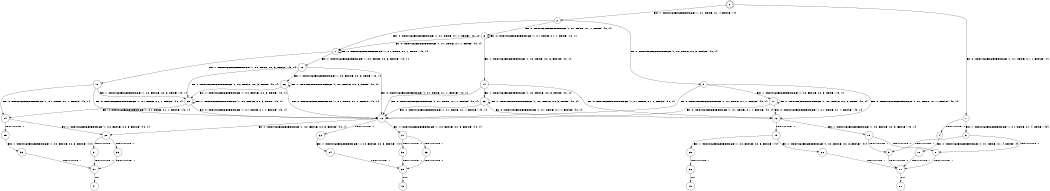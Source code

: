 digraph BCG {
size = "7, 10.5";
center = TRUE;
node [shape = circle];
0 [peripheries = 2];
0 -> 1 [label = "EX !0 !ATOMIC_EXCH_BRANCH (1, +1, TRUE, +1, 1, FALSE) !{}"];
0 -> 2 [label = "EX !1 !ATOMIC_EXCH_BRANCH (1, +1, TRUE, +1, 4, FALSE) !{}"];
1 -> 3 [label = "EX !1 !ATOMIC_EXCH_BRANCH (1, +1, TRUE, +1, 4, TRUE) !{0}"];
1 -> 4 [label = "TERMINATE !0"];
2 -> 5 [label = "EX !1 !ATOMIC_EXCH_BRANCH (1, +0, TRUE, +0, 3, FALSE) !{0, 1}"];
2 -> 6 [label = "EX !0 !ATOMIC_EXCH_BRANCH (1, +1, TRUE, +1, 1, TRUE) !{0, 1}"];
2 -> 7 [label = "EX !0 !ATOMIC_EXCH_BRANCH (1, +1, TRUE, +1, 1, TRUE) !{0, 1}"];
3 -> 8 [label = "TERMINATE !0"];
3 -> 9 [label = "TERMINATE !1"];
4 -> 10 [label = "EX !1 !ATOMIC_EXCH_BRANCH (1, +1, TRUE, +1, 4, TRUE) !{}"];
5 -> 11 [label = "EX !1 !ATOMIC_EXCH_BRANCH (1, +0, FALSE, +0, 3, TRUE) !{0, 1}"];
5 -> 12 [label = "EX !0 !ATOMIC_EXCH_BRANCH (1, +1, TRUE, +1, 1, FALSE) !{0, 1}"];
5 -> 13 [label = "EX !0 !ATOMIC_EXCH_BRANCH (1, +1, TRUE, +1, 1, FALSE) !{0, 1}"];
6 -> 6 [label = "EX !0 !ATOMIC_EXCH_BRANCH (1, +1, TRUE, +1, 1, TRUE) !{0, 1}"];
6 -> 14 [label = "EX !1 !ATOMIC_EXCH_BRANCH (1, +0, TRUE, +0, 3, FALSE) !{0, 1}"];
6 -> 7 [label = "EX !0 !ATOMIC_EXCH_BRANCH (1, +1, TRUE, +1, 1, TRUE) !{0, 1}"];
7 -> 15 [label = "EX !1 !ATOMIC_EXCH_BRANCH (1, +0, TRUE, +0, 3, FALSE) !{0, 1}"];
7 -> 7 [label = "EX !0 !ATOMIC_EXCH_BRANCH (1, +1, TRUE, +1, 1, TRUE) !{0, 1}"];
7 -> 16 [label = "EX !1 !ATOMIC_EXCH_BRANCH (1, +0, TRUE, +0, 3, FALSE) !{0, 1}"];
8 -> 17 [label = "TERMINATE !1"];
9 -> 17 [label = "TERMINATE !0"];
10 -> 17 [label = "TERMINATE !1"];
11 -> 11 [label = "EX !1 !ATOMIC_EXCH_BRANCH (1, +0, FALSE, +0, 3, TRUE) !{0, 1}"];
11 -> 12 [label = "EX !0 !ATOMIC_EXCH_BRANCH (1, +1, TRUE, +1, 1, FALSE) !{0, 1}"];
11 -> 13 [label = "EX !0 !ATOMIC_EXCH_BRANCH (1, +1, TRUE, +1, 1, FALSE) !{0, 1}"];
12 -> 18 [label = "EX !1 !ATOMIC_EXCH_BRANCH (1, +0, FALSE, +0, 3, FALSE) !{0, 1}"];
12 -> 19 [label = "TERMINATE !0"];
13 -> 20 [label = "EX !1 !ATOMIC_EXCH_BRANCH (1, +0, FALSE, +0, 3, FALSE) !{0, 1}"];
13 -> 21 [label = "EX !1 !ATOMIC_EXCH_BRANCH (1, +0, FALSE, +0, 3, FALSE) !{0, 1}"];
13 -> 22 [label = "TERMINATE !0"];
14 -> 12 [label = "EX !0 !ATOMIC_EXCH_BRANCH (1, +1, TRUE, +1, 1, FALSE) !{0, 1}"];
14 -> 23 [label = "EX !1 !ATOMIC_EXCH_BRANCH (1, +0, FALSE, +0, 3, TRUE) !{0, 1}"];
14 -> 13 [label = "EX !0 !ATOMIC_EXCH_BRANCH (1, +1, TRUE, +1, 1, FALSE) !{0, 1}"];
15 -> 24 [label = "EX !0 !ATOMIC_EXCH_BRANCH (1, +1, TRUE, +1, 1, FALSE) !{0, 1}"];
15 -> 25 [label = "EX !1 !ATOMIC_EXCH_BRANCH (1, +0, FALSE, +0, 3, TRUE) !{0, 1}"];
15 -> 13 [label = "EX !0 !ATOMIC_EXCH_BRANCH (1, +1, TRUE, +1, 1, FALSE) !{0, 1}"];
16 -> 25 [label = "EX !1 !ATOMIC_EXCH_BRANCH (1, +0, FALSE, +0, 3, TRUE) !{0, 1}"];
16 -> 13 [label = "EX !0 !ATOMIC_EXCH_BRANCH (1, +1, TRUE, +1, 1, FALSE) !{0, 1}"];
16 -> 26 [label = "EX !1 !ATOMIC_EXCH_BRANCH (1, +0, FALSE, +0, 3, TRUE) !{0, 1}"];
17 -> 27 [label = "exit"];
18 -> 8 [label = "TERMINATE !0"];
18 -> 9 [label = "TERMINATE !1"];
19 -> 28 [label = "EX !1 !ATOMIC_EXCH_BRANCH (1, +0, FALSE, +0, 3, FALSE) !{1}"];
19 -> 29 [label = "EX !1 !ATOMIC_EXCH_BRANCH (1, +0, FALSE, +0, 3, FALSE) !{1}"];
20 -> 30 [label = "TERMINATE !0"];
20 -> 31 [label = "TERMINATE !1"];
21 -> 32 [label = "TERMINATE !0"];
21 -> 33 [label = "TERMINATE !1"];
22 -> 34 [label = "EX !1 !ATOMIC_EXCH_BRANCH (1, +0, FALSE, +0, 3, FALSE) !{1}"];
23 -> 12 [label = "EX !0 !ATOMIC_EXCH_BRANCH (1, +1, TRUE, +1, 1, FALSE) !{0, 1}"];
23 -> 23 [label = "EX !1 !ATOMIC_EXCH_BRANCH (1, +0, FALSE, +0, 3, TRUE) !{0, 1}"];
23 -> 13 [label = "EX !0 !ATOMIC_EXCH_BRANCH (1, +1, TRUE, +1, 1, FALSE) !{0, 1}"];
24 -> 20 [label = "EX !1 !ATOMIC_EXCH_BRANCH (1, +0, FALSE, +0, 3, FALSE) !{0, 1}"];
24 -> 35 [label = "TERMINATE !0"];
25 -> 24 [label = "EX !0 !ATOMIC_EXCH_BRANCH (1, +1, TRUE, +1, 1, FALSE) !{0, 1}"];
25 -> 25 [label = "EX !1 !ATOMIC_EXCH_BRANCH (1, +0, FALSE, +0, 3, TRUE) !{0, 1}"];
25 -> 13 [label = "EX !0 !ATOMIC_EXCH_BRANCH (1, +1, TRUE, +1, 1, FALSE) !{0, 1}"];
26 -> 25 [label = "EX !1 !ATOMIC_EXCH_BRANCH (1, +0, FALSE, +0, 3, TRUE) !{0, 1}"];
26 -> 13 [label = "EX !0 !ATOMIC_EXCH_BRANCH (1, +1, TRUE, +1, 1, FALSE) !{0, 1}"];
26 -> 26 [label = "EX !1 !ATOMIC_EXCH_BRANCH (1, +0, FALSE, +0, 3, TRUE) !{0, 1}"];
28 -> 17 [label = "TERMINATE !1"];
29 -> 36 [label = "TERMINATE !1"];
30 -> 37 [label = "TERMINATE !1"];
31 -> 37 [label = "TERMINATE !0"];
32 -> 38 [label = "TERMINATE !1"];
33 -> 38 [label = "TERMINATE !0"];
34 -> 38 [label = "TERMINATE !1"];
35 -> 39 [label = "EX !1 !ATOMIC_EXCH_BRANCH (1, +0, FALSE, +0, 3, FALSE) !{1}"];
36 -> 40 [label = "exit"];
37 -> 41 [label = "exit"];
38 -> 42 [label = "exit"];
39 -> 37 [label = "TERMINATE !1"];
}
